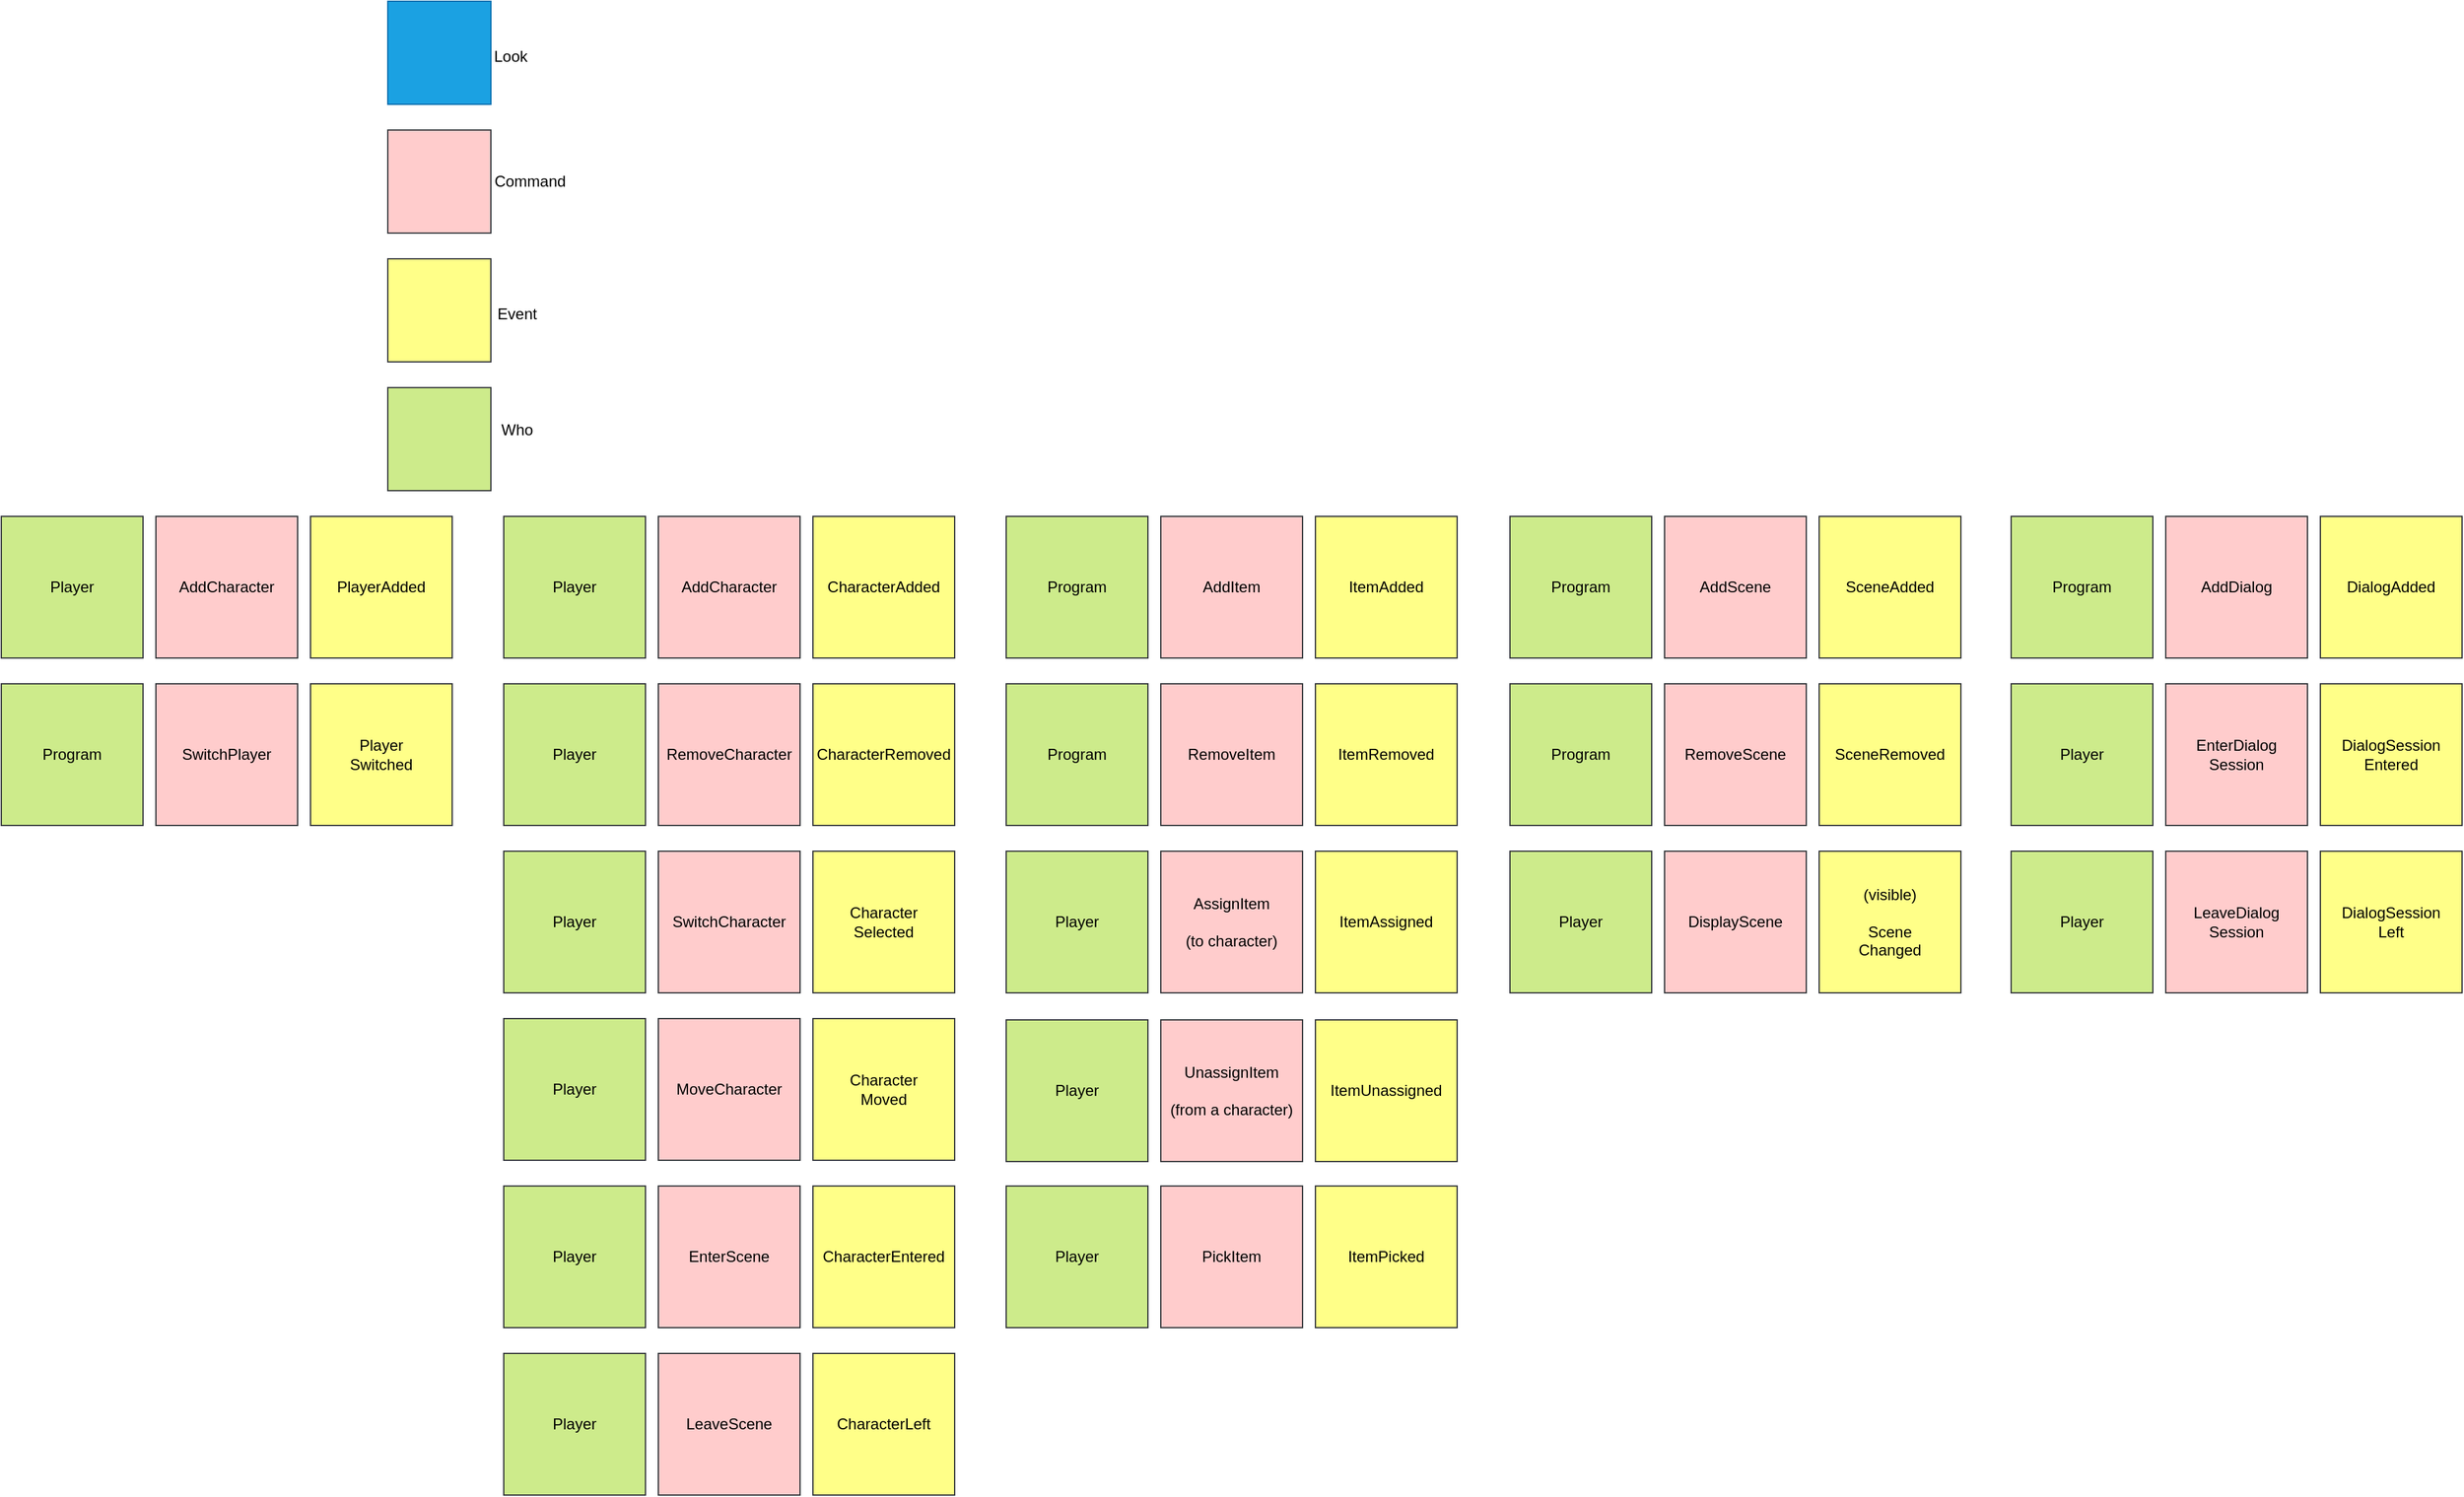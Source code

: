 <mxfile version="24.2.5" type="device" pages="3">
  <diagram name="Stickers" id="xM5DYGiuRpSARZKX_39L">
    <mxGraphModel dx="2021" dy="806" grid="1" gridSize="10" guides="1" tooltips="1" connect="1" arrows="1" fold="1" page="1" pageScale="1" pageWidth="827" pageHeight="1169" math="0" shadow="0">
      <root>
        <mxCell id="0" />
        <mxCell id="1" parent="0" />
        <mxCell id="TlnyL6aYkQ4jOY0lI_5h-1" value="" style="whiteSpace=wrap;html=1;aspect=fixed;fillColor=#1ba1e2;fontColor=#000000;strokeColor=#006EAF;" parent="1" vertex="1">
          <mxGeometry x="20" y="20" width="80" height="80" as="geometry" />
        </mxCell>
        <mxCell id="TlnyL6aYkQ4jOY0lI_5h-2" value="" style="whiteSpace=wrap;html=1;aspect=fixed;fillColor=#ffcccc;strokeColor=#36393d;fontColor=#000000;" parent="1" vertex="1">
          <mxGeometry x="20" y="120" width="80" height="80" as="geometry" />
        </mxCell>
        <mxCell id="TlnyL6aYkQ4jOY0lI_5h-3" value="" style="whiteSpace=wrap;html=1;aspect=fixed;fillColor=#ffff88;strokeColor=#36393d;fontColor=#000000;" parent="1" vertex="1">
          <mxGeometry x="20" y="220" width="80" height="80" as="geometry" />
        </mxCell>
        <mxCell id="TlnyL6aYkQ4jOY0lI_5h-4" value="" style="whiteSpace=wrap;html=1;aspect=fixed;fillColor=#cdeb8b;strokeColor=#36393d;fontColor=#000000;" parent="1" vertex="1">
          <mxGeometry x="20" y="320" width="80" height="80" as="geometry" />
        </mxCell>
        <mxCell id="TlnyL6aYkQ4jOY0lI_5h-5" value="Event" style="text;html=1;align=center;verticalAlign=middle;resizable=0;points=[];autosize=1;strokeColor=none;fillColor=none;" parent="1" vertex="1">
          <mxGeometry x="95" y="248" width="50" height="30" as="geometry" />
        </mxCell>
        <mxCell id="TlnyL6aYkQ4jOY0lI_5h-6" value="Who" style="text;html=1;align=center;verticalAlign=middle;resizable=0;points=[];autosize=1;strokeColor=none;fillColor=none;" parent="1" vertex="1">
          <mxGeometry x="95" y="338" width="50" height="30" as="geometry" />
        </mxCell>
        <mxCell id="TlnyL6aYkQ4jOY0lI_5h-7" value="Command" style="text;html=1;align=center;verticalAlign=middle;resizable=0;points=[];autosize=1;strokeColor=none;fillColor=none;" parent="1" vertex="1">
          <mxGeometry x="90" y="145" width="80" height="30" as="geometry" />
        </mxCell>
        <mxCell id="TlnyL6aYkQ4jOY0lI_5h-8" value="Look" style="text;html=1;align=center;verticalAlign=middle;resizable=0;points=[];autosize=1;strokeColor=none;fillColor=none;" parent="1" vertex="1">
          <mxGeometry x="90" y="48" width="50" height="30" as="geometry" />
        </mxCell>
        <mxCell id="TlnyL6aYkQ4jOY0lI_5h-12" value="" style="group" parent="1" vertex="1" connectable="0">
          <mxGeometry x="110" y="680" width="350" height="110" as="geometry" />
        </mxCell>
        <mxCell id="TlnyL6aYkQ4jOY0lI_5h-9" value="Character&lt;div&gt;Selected&lt;/div&gt;" style="whiteSpace=wrap;html=1;aspect=fixed;fillColor=#ffff88;strokeColor=#36393d;fontColor=#000000;" parent="TlnyL6aYkQ4jOY0lI_5h-12" vertex="1">
          <mxGeometry x="240" width="110" height="110" as="geometry" />
        </mxCell>
        <mxCell id="TlnyL6aYkQ4jOY0lI_5h-10" value="Player" style="whiteSpace=wrap;html=1;aspect=fixed;fillColor=#cdeb8b;strokeColor=#36393d;fontColor=#000000;" parent="TlnyL6aYkQ4jOY0lI_5h-12" vertex="1">
          <mxGeometry width="110" height="110" as="geometry" />
        </mxCell>
        <mxCell id="TlnyL6aYkQ4jOY0lI_5h-11" value="SwitchCharacter" style="whiteSpace=wrap;html=1;aspect=fixed;fillColor=#ffcccc;strokeColor=#36393d;fontColor=#000000;" parent="TlnyL6aYkQ4jOY0lI_5h-12" vertex="1">
          <mxGeometry x="120" width="110" height="110" as="geometry" />
        </mxCell>
        <mxCell id="TlnyL6aYkQ4jOY0lI_5h-20" value="" style="group" parent="1" vertex="1" connectable="0">
          <mxGeometry x="-280" y="550" width="350" height="110" as="geometry" />
        </mxCell>
        <mxCell id="TlnyL6aYkQ4jOY0lI_5h-13" value="Player&lt;div&gt;Switched&lt;/div&gt;" style="whiteSpace=wrap;html=1;aspect=fixed;fillColor=#ffff88;strokeColor=#36393d;fontColor=#000000;" parent="TlnyL6aYkQ4jOY0lI_5h-20" vertex="1">
          <mxGeometry x="240" width="110" height="110" as="geometry" />
        </mxCell>
        <mxCell id="TlnyL6aYkQ4jOY0lI_5h-17" value="SwitchPlayer" style="whiteSpace=wrap;html=1;aspect=fixed;fillColor=#ffcccc;strokeColor=#36393d;fontColor=#000000;" parent="TlnyL6aYkQ4jOY0lI_5h-20" vertex="1">
          <mxGeometry x="120" width="110" height="110" as="geometry" />
        </mxCell>
        <mxCell id="TlnyL6aYkQ4jOY0lI_5h-18" value="Program" style="whiteSpace=wrap;html=1;aspect=fixed;fillColor=#cdeb8b;strokeColor=#36393d;fontColor=#000000;" parent="TlnyL6aYkQ4jOY0lI_5h-20" vertex="1">
          <mxGeometry width="110" height="110" as="geometry" />
        </mxCell>
        <mxCell id="TlnyL6aYkQ4jOY0lI_5h-29" value="" style="group" parent="1" vertex="1" connectable="0">
          <mxGeometry x="110" y="810" width="350" height="110" as="geometry" />
        </mxCell>
        <mxCell id="TlnyL6aYkQ4jOY0lI_5h-14" value="Character&lt;div&gt;&lt;div&gt;Moved&lt;/div&gt;&lt;/div&gt;" style="whiteSpace=wrap;html=1;aspect=fixed;fillColor=#ffff88;strokeColor=#36393d;fontColor=#000000;" parent="TlnyL6aYkQ4jOY0lI_5h-29" vertex="1">
          <mxGeometry x="240" width="110" height="110" as="geometry" />
        </mxCell>
        <mxCell id="TlnyL6aYkQ4jOY0lI_5h-21" value="MoveCharacter" style="whiteSpace=wrap;html=1;aspect=fixed;fillColor=#ffcccc;strokeColor=#36393d;fontColor=#000000;" parent="TlnyL6aYkQ4jOY0lI_5h-29" vertex="1">
          <mxGeometry x="120" width="110" height="110" as="geometry" />
        </mxCell>
        <mxCell id="TlnyL6aYkQ4jOY0lI_5h-22" value="Player" style="whiteSpace=wrap;html=1;aspect=fixed;fillColor=#cdeb8b;strokeColor=#36393d;fontColor=#000000;" parent="TlnyL6aYkQ4jOY0lI_5h-29" vertex="1">
          <mxGeometry width="110" height="110" as="geometry" />
        </mxCell>
        <mxCell id="TlnyL6aYkQ4jOY0lI_5h-30" value="" style="group" parent="1" vertex="1" connectable="0">
          <mxGeometry x="891" y="680" width="350" height="110" as="geometry" />
        </mxCell>
        <mxCell id="TlnyL6aYkQ4jOY0lI_5h-15" value="(visible)&lt;div&gt;&lt;br&gt;&lt;/div&gt;&lt;div&gt;Scene&lt;div&gt;Changed&lt;/div&gt;&lt;/div&gt;" style="whiteSpace=wrap;html=1;aspect=fixed;fillColor=#ffff88;strokeColor=#36393d;fontColor=#000000;" parent="TlnyL6aYkQ4jOY0lI_5h-30" vertex="1">
          <mxGeometry x="240" width="110" height="110" as="geometry" />
        </mxCell>
        <mxCell id="TlnyL6aYkQ4jOY0lI_5h-23" value="DisplayScene" style="whiteSpace=wrap;html=1;aspect=fixed;fillColor=#ffcccc;strokeColor=#36393d;fontColor=#000000;" parent="TlnyL6aYkQ4jOY0lI_5h-30" vertex="1">
          <mxGeometry x="120" width="110" height="110" as="geometry" />
        </mxCell>
        <mxCell id="TlnyL6aYkQ4jOY0lI_5h-24" value="Player" style="whiteSpace=wrap;html=1;aspect=fixed;fillColor=#cdeb8b;strokeColor=#36393d;fontColor=#000000;" parent="TlnyL6aYkQ4jOY0lI_5h-30" vertex="1">
          <mxGeometry width="110" height="110" as="geometry" />
        </mxCell>
        <mxCell id="TlnyL6aYkQ4jOY0lI_5h-31" value="" style="group" parent="1" vertex="1" connectable="0">
          <mxGeometry x="110" y="940" width="350" height="110" as="geometry" />
        </mxCell>
        <mxCell id="TlnyL6aYkQ4jOY0lI_5h-16" value="CharacterEnter&lt;span style=&quot;background-color: initial;&quot;&gt;ed&lt;/span&gt;" style="whiteSpace=wrap;html=1;aspect=fixed;fillColor=#ffff88;strokeColor=#36393d;fontColor=#000000;" parent="TlnyL6aYkQ4jOY0lI_5h-31" vertex="1">
          <mxGeometry x="240" width="110" height="110" as="geometry" />
        </mxCell>
        <mxCell id="TlnyL6aYkQ4jOY0lI_5h-25" value="EnterScene" style="whiteSpace=wrap;html=1;aspect=fixed;fillColor=#ffcccc;strokeColor=#36393d;fontColor=#000000;" parent="TlnyL6aYkQ4jOY0lI_5h-31" vertex="1">
          <mxGeometry x="120" width="110" height="110" as="geometry" />
        </mxCell>
        <mxCell id="TlnyL6aYkQ4jOY0lI_5h-27" value="Player" style="whiteSpace=wrap;html=1;aspect=fixed;fillColor=#cdeb8b;strokeColor=#36393d;fontColor=#000000;" parent="TlnyL6aYkQ4jOY0lI_5h-31" vertex="1">
          <mxGeometry width="110" height="110" as="geometry" />
        </mxCell>
        <mxCell id="yvfeiney4mRpanTf7Kij-1" value="" style="group" parent="1" vertex="1" connectable="0">
          <mxGeometry x="110" y="1070" width="350" height="110" as="geometry" />
        </mxCell>
        <mxCell id="TlnyL6aYkQ4jOY0lI_5h-19" value="CharacterLeft" style="whiteSpace=wrap;html=1;aspect=fixed;fillColor=#ffff88;strokeColor=#36393d;fontColor=#000000;" parent="yvfeiney4mRpanTf7Kij-1" vertex="1">
          <mxGeometry x="240" width="110" height="110" as="geometry" />
        </mxCell>
        <mxCell id="TlnyL6aYkQ4jOY0lI_5h-26" value="LeaveScene" style="whiteSpace=wrap;html=1;aspect=fixed;fillColor=#ffcccc;strokeColor=#36393d;fontColor=#000000;" parent="yvfeiney4mRpanTf7Kij-1" vertex="1">
          <mxGeometry x="120" width="110" height="110" as="geometry" />
        </mxCell>
        <mxCell id="TlnyL6aYkQ4jOY0lI_5h-28" value="Player" style="whiteSpace=wrap;html=1;aspect=fixed;fillColor=#cdeb8b;strokeColor=#36393d;fontColor=#000000;" parent="yvfeiney4mRpanTf7Kij-1" vertex="1">
          <mxGeometry width="110" height="110" as="geometry" />
        </mxCell>
        <mxCell id="yvfeiney4mRpanTf7Kij-2" value="" style="group" parent="1" vertex="1" connectable="0">
          <mxGeometry x="500" y="420" width="350" height="110" as="geometry" />
        </mxCell>
        <mxCell id="yvfeiney4mRpanTf7Kij-3" value="ItemAdded" style="whiteSpace=wrap;html=1;aspect=fixed;fillColor=#ffff88;strokeColor=#36393d;fontColor=#000000;" parent="yvfeiney4mRpanTf7Kij-2" vertex="1">
          <mxGeometry x="240" width="110" height="110" as="geometry" />
        </mxCell>
        <mxCell id="yvfeiney4mRpanTf7Kij-4" value="AddItem" style="whiteSpace=wrap;html=1;aspect=fixed;fillColor=#ffcccc;strokeColor=#36393d;fontColor=#000000;" parent="yvfeiney4mRpanTf7Kij-2" vertex="1">
          <mxGeometry x="120" width="110" height="110" as="geometry" />
        </mxCell>
        <mxCell id="yvfeiney4mRpanTf7Kij-5" value="Program" style="whiteSpace=wrap;html=1;aspect=fixed;fillColor=#cdeb8b;strokeColor=#36393d;fontColor=#000000;" parent="yvfeiney4mRpanTf7Kij-2" vertex="1">
          <mxGeometry width="110" height="110" as="geometry" />
        </mxCell>
        <mxCell id="yvfeiney4mRpanTf7Kij-6" value="" style="group" parent="1" vertex="1" connectable="0">
          <mxGeometry x="500" y="550" width="350" height="110" as="geometry" />
        </mxCell>
        <mxCell id="yvfeiney4mRpanTf7Kij-7" value="ItemRemoved" style="whiteSpace=wrap;html=1;aspect=fixed;fillColor=#ffff88;strokeColor=#36393d;fontColor=#000000;" parent="yvfeiney4mRpanTf7Kij-6" vertex="1">
          <mxGeometry x="240" width="110" height="110" as="geometry" />
        </mxCell>
        <mxCell id="yvfeiney4mRpanTf7Kij-8" value="RemoveItem" style="whiteSpace=wrap;html=1;aspect=fixed;fillColor=#ffcccc;strokeColor=#36393d;fontColor=#000000;" parent="yvfeiney4mRpanTf7Kij-6" vertex="1">
          <mxGeometry x="120" width="110" height="110" as="geometry" />
        </mxCell>
        <mxCell id="yvfeiney4mRpanTf7Kij-9" value="Program" style="whiteSpace=wrap;html=1;aspect=fixed;fillColor=#cdeb8b;strokeColor=#36393d;fontColor=#000000;" parent="yvfeiney4mRpanTf7Kij-6" vertex="1">
          <mxGeometry width="110" height="110" as="geometry" />
        </mxCell>
        <mxCell id="yvfeiney4mRpanTf7Kij-10" value="" style="group" parent="1" vertex="1" connectable="0">
          <mxGeometry x="891" y="420" width="350" height="110" as="geometry" />
        </mxCell>
        <mxCell id="yvfeiney4mRpanTf7Kij-11" value="SceneAdded" style="whiteSpace=wrap;html=1;aspect=fixed;fillColor=#ffff88;strokeColor=#36393d;fontColor=#000000;" parent="yvfeiney4mRpanTf7Kij-10" vertex="1">
          <mxGeometry x="240" width="110" height="110" as="geometry" />
        </mxCell>
        <mxCell id="yvfeiney4mRpanTf7Kij-12" value="AddScene" style="whiteSpace=wrap;html=1;aspect=fixed;fillColor=#ffcccc;strokeColor=#36393d;fontColor=#000000;" parent="yvfeiney4mRpanTf7Kij-10" vertex="1">
          <mxGeometry x="120" width="110" height="110" as="geometry" />
        </mxCell>
        <mxCell id="yvfeiney4mRpanTf7Kij-13" value="Program" style="whiteSpace=wrap;html=1;aspect=fixed;fillColor=#cdeb8b;strokeColor=#36393d;fontColor=#000000;" parent="yvfeiney4mRpanTf7Kij-10" vertex="1">
          <mxGeometry width="110" height="110" as="geometry" />
        </mxCell>
        <mxCell id="yvfeiney4mRpanTf7Kij-14" value="" style="group" parent="1" vertex="1" connectable="0">
          <mxGeometry x="891" y="550" width="350" height="110" as="geometry" />
        </mxCell>
        <mxCell id="yvfeiney4mRpanTf7Kij-15" value="SceneRemoved" style="whiteSpace=wrap;html=1;aspect=fixed;fillColor=#ffff88;strokeColor=#36393d;fontColor=#000000;" parent="yvfeiney4mRpanTf7Kij-14" vertex="1">
          <mxGeometry x="240" width="110" height="110" as="geometry" />
        </mxCell>
        <mxCell id="yvfeiney4mRpanTf7Kij-16" value="RemoveScene" style="whiteSpace=wrap;html=1;aspect=fixed;fillColor=#ffcccc;strokeColor=#36393d;fontColor=#000000;" parent="yvfeiney4mRpanTf7Kij-14" vertex="1">
          <mxGeometry x="120" width="110" height="110" as="geometry" />
        </mxCell>
        <mxCell id="yvfeiney4mRpanTf7Kij-17" value="Program" style="whiteSpace=wrap;html=1;aspect=fixed;fillColor=#cdeb8b;strokeColor=#36393d;fontColor=#000000;" parent="yvfeiney4mRpanTf7Kij-14" vertex="1">
          <mxGeometry width="110" height="110" as="geometry" />
        </mxCell>
        <mxCell id="yvfeiney4mRpanTf7Kij-18" value="" style="group" parent="1" vertex="1" connectable="0">
          <mxGeometry x="500" y="680" width="350" height="110" as="geometry" />
        </mxCell>
        <mxCell id="1bPYrIaI68IYt1ihMwZv-1" value="ItemAssigned" style="whiteSpace=wrap;html=1;aspect=fixed;fillColor=#ffff88;strokeColor=#36393d;fontColor=#000000;" parent="yvfeiney4mRpanTf7Kij-18" vertex="1">
          <mxGeometry x="240" width="110" height="110" as="geometry" />
        </mxCell>
        <mxCell id="1bPYrIaI68IYt1ihMwZv-5" value="AssignItem&lt;div&gt;&lt;br&gt;&lt;/div&gt;&lt;div&gt;(to character)&lt;/div&gt;" style="whiteSpace=wrap;html=1;aspect=fixed;fillColor=#ffcccc;strokeColor=#36393d;fontColor=#000000;" parent="yvfeiney4mRpanTf7Kij-18" vertex="1">
          <mxGeometry x="120" width="110" height="110" as="geometry" />
        </mxCell>
        <mxCell id="1bPYrIaI68IYt1ihMwZv-9" value="Player" style="whiteSpace=wrap;html=1;aspect=fixed;fillColor=#cdeb8b;strokeColor=#36393d;fontColor=#000000;" parent="yvfeiney4mRpanTf7Kij-18" vertex="1">
          <mxGeometry width="110" height="110" as="geometry" />
        </mxCell>
        <mxCell id="yvfeiney4mRpanTf7Kij-19" value="" style="group" parent="1" vertex="1" connectable="0">
          <mxGeometry x="500" y="811" width="350" height="110" as="geometry" />
        </mxCell>
        <mxCell id="1bPYrIaI68IYt1ihMwZv-2" value="ItemUnassigned" style="whiteSpace=wrap;html=1;aspect=fixed;fillColor=#ffff88;strokeColor=#36393d;fontColor=#000000;" parent="yvfeiney4mRpanTf7Kij-19" vertex="1">
          <mxGeometry x="240" width="110" height="110" as="geometry" />
        </mxCell>
        <mxCell id="1bPYrIaI68IYt1ihMwZv-6" value="UnassignItem&lt;div&gt;&lt;br&gt;&lt;/div&gt;&lt;div&gt;(from a character)&lt;/div&gt;" style="whiteSpace=wrap;html=1;aspect=fixed;fillColor=#ffcccc;strokeColor=#36393d;fontColor=#000000;" parent="yvfeiney4mRpanTf7Kij-19" vertex="1">
          <mxGeometry x="120" width="110" height="110" as="geometry" />
        </mxCell>
        <mxCell id="1bPYrIaI68IYt1ihMwZv-10" value="Player" style="whiteSpace=wrap;html=1;aspect=fixed;fillColor=#cdeb8b;strokeColor=#36393d;fontColor=#000000;" parent="yvfeiney4mRpanTf7Kij-19" vertex="1">
          <mxGeometry width="110" height="110" as="geometry" />
        </mxCell>
        <mxCell id="yvfeiney4mRpanTf7Kij-20" value="" style="group" parent="1" vertex="1" connectable="0">
          <mxGeometry x="1280" y="420" width="350" height="110" as="geometry" />
        </mxCell>
        <mxCell id="1bPYrIaI68IYt1ihMwZv-13" value="DialogAdded" style="whiteSpace=wrap;html=1;aspect=fixed;fillColor=#ffff88;strokeColor=#36393d;fontColor=#000000;" parent="yvfeiney4mRpanTf7Kij-20" vertex="1">
          <mxGeometry x="240" width="110" height="110" as="geometry" />
        </mxCell>
        <mxCell id="1bPYrIaI68IYt1ihMwZv-14" value="AddDialog" style="whiteSpace=wrap;html=1;aspect=fixed;fillColor=#ffcccc;strokeColor=#36393d;fontColor=#000000;" parent="yvfeiney4mRpanTf7Kij-20" vertex="1">
          <mxGeometry x="120" width="110" height="110" as="geometry" />
        </mxCell>
        <mxCell id="1bPYrIaI68IYt1ihMwZv-15" value="Program" style="whiteSpace=wrap;html=1;aspect=fixed;fillColor=#cdeb8b;strokeColor=#36393d;fontColor=#000000;" parent="yvfeiney4mRpanTf7Kij-20" vertex="1">
          <mxGeometry width="110" height="110" as="geometry" />
        </mxCell>
        <mxCell id="6xUrvK1wtA-suA-K_xOE-1" value="" style="group" parent="1" vertex="1" connectable="0">
          <mxGeometry x="110" y="420" width="350" height="110" as="geometry" />
        </mxCell>
        <mxCell id="6xUrvK1wtA-suA-K_xOE-2" value="CharacterAdded" style="whiteSpace=wrap;html=1;aspect=fixed;fillColor=#ffff88;strokeColor=#36393d;fontColor=#000000;" parent="6xUrvK1wtA-suA-K_xOE-1" vertex="1">
          <mxGeometry x="240" width="110" height="110" as="geometry" />
        </mxCell>
        <mxCell id="6xUrvK1wtA-suA-K_xOE-3" value="Player" style="whiteSpace=wrap;html=1;aspect=fixed;fillColor=#cdeb8b;strokeColor=#36393d;fontColor=#000000;" parent="6xUrvK1wtA-suA-K_xOE-1" vertex="1">
          <mxGeometry width="110" height="110" as="geometry" />
        </mxCell>
        <mxCell id="6xUrvK1wtA-suA-K_xOE-4" value="AddCharacter" style="whiteSpace=wrap;html=1;aspect=fixed;fillColor=#ffcccc;strokeColor=#36393d;fontColor=#000000;" parent="6xUrvK1wtA-suA-K_xOE-1" vertex="1">
          <mxGeometry x="120" width="110" height="110" as="geometry" />
        </mxCell>
        <mxCell id="6xUrvK1wtA-suA-K_xOE-5" value="" style="group" parent="1" vertex="1" connectable="0">
          <mxGeometry x="110" y="550" width="350" height="110" as="geometry" />
        </mxCell>
        <mxCell id="6xUrvK1wtA-suA-K_xOE-6" value="CharacterRemoved" style="whiteSpace=wrap;html=1;aspect=fixed;fillColor=#ffff88;strokeColor=#36393d;fontColor=#000000;" parent="6xUrvK1wtA-suA-K_xOE-5" vertex="1">
          <mxGeometry x="240" width="110" height="110" as="geometry" />
        </mxCell>
        <mxCell id="6xUrvK1wtA-suA-K_xOE-7" value="Player" style="whiteSpace=wrap;html=1;aspect=fixed;fillColor=#cdeb8b;strokeColor=#36393d;fontColor=#000000;" parent="6xUrvK1wtA-suA-K_xOE-5" vertex="1">
          <mxGeometry width="110" height="110" as="geometry" />
        </mxCell>
        <mxCell id="6xUrvK1wtA-suA-K_xOE-8" value="RemoveCharacter" style="whiteSpace=wrap;html=1;aspect=fixed;fillColor=#ffcccc;strokeColor=#36393d;fontColor=#000000;" parent="6xUrvK1wtA-suA-K_xOE-5" vertex="1">
          <mxGeometry x="120" width="110" height="110" as="geometry" />
        </mxCell>
        <mxCell id="6xUrvK1wtA-suA-K_xOE-9" value="" style="group" parent="1" vertex="1" connectable="0">
          <mxGeometry x="-280" y="420" width="350" height="110" as="geometry" />
        </mxCell>
        <mxCell id="6xUrvK1wtA-suA-K_xOE-10" value="PlayerAdded" style="whiteSpace=wrap;html=1;aspect=fixed;fillColor=#ffff88;strokeColor=#36393d;fontColor=#000000;" parent="6xUrvK1wtA-suA-K_xOE-9" vertex="1">
          <mxGeometry x="240" width="110" height="110" as="geometry" />
        </mxCell>
        <mxCell id="6xUrvK1wtA-suA-K_xOE-11" value="Player" style="whiteSpace=wrap;html=1;aspect=fixed;fillColor=#cdeb8b;strokeColor=#36393d;fontColor=#000000;" parent="6xUrvK1wtA-suA-K_xOE-9" vertex="1">
          <mxGeometry width="110" height="110" as="geometry" />
        </mxCell>
        <mxCell id="6xUrvK1wtA-suA-K_xOE-12" value="AddCharacter" style="whiteSpace=wrap;html=1;aspect=fixed;fillColor=#ffcccc;strokeColor=#36393d;fontColor=#000000;" parent="6xUrvK1wtA-suA-K_xOE-9" vertex="1">
          <mxGeometry x="120" width="110" height="110" as="geometry" />
        </mxCell>
        <mxCell id="6xUrvK1wtA-suA-K_xOE-17" value="" style="group" parent="1" vertex="1" connectable="0">
          <mxGeometry x="500" y="940" width="350" height="110" as="geometry" />
        </mxCell>
        <mxCell id="6xUrvK1wtA-suA-K_xOE-18" value="ItemPicked" style="whiteSpace=wrap;html=1;aspect=fixed;fillColor=#ffff88;strokeColor=#36393d;fontColor=#000000;" parent="6xUrvK1wtA-suA-K_xOE-17" vertex="1">
          <mxGeometry x="240" width="110" height="110" as="geometry" />
        </mxCell>
        <mxCell id="6xUrvK1wtA-suA-K_xOE-19" value="PickItem" style="whiteSpace=wrap;html=1;aspect=fixed;fillColor=#ffcccc;strokeColor=#36393d;fontColor=#000000;" parent="6xUrvK1wtA-suA-K_xOE-17" vertex="1">
          <mxGeometry x="120" width="110" height="110" as="geometry" />
        </mxCell>
        <mxCell id="6xUrvK1wtA-suA-K_xOE-20" value="Player" style="whiteSpace=wrap;html=1;aspect=fixed;fillColor=#cdeb8b;strokeColor=#36393d;fontColor=#000000;" parent="6xUrvK1wtA-suA-K_xOE-17" vertex="1">
          <mxGeometry width="110" height="110" as="geometry" />
        </mxCell>
        <mxCell id="6xUrvK1wtA-suA-K_xOE-21" value="" style="group" parent="1" vertex="1" connectable="0">
          <mxGeometry x="1280" y="550" width="350" height="110" as="geometry" />
        </mxCell>
        <mxCell id="6xUrvK1wtA-suA-K_xOE-22" value="DialogSession&lt;div&gt;Entered&lt;/div&gt;" style="whiteSpace=wrap;html=1;aspect=fixed;fillColor=#ffff88;strokeColor=#36393d;fontColor=#000000;" parent="6xUrvK1wtA-suA-K_xOE-21" vertex="1">
          <mxGeometry x="240" width="110" height="110" as="geometry" />
        </mxCell>
        <mxCell id="6xUrvK1wtA-suA-K_xOE-23" value="EnterDialog&lt;div&gt;Session&lt;/div&gt;" style="whiteSpace=wrap;html=1;aspect=fixed;fillColor=#ffcccc;strokeColor=#36393d;fontColor=#000000;" parent="6xUrvK1wtA-suA-K_xOE-21" vertex="1">
          <mxGeometry x="120" width="110" height="110" as="geometry" />
        </mxCell>
        <mxCell id="6xUrvK1wtA-suA-K_xOE-24" value="Player" style="whiteSpace=wrap;html=1;aspect=fixed;fillColor=#cdeb8b;strokeColor=#36393d;fontColor=#000000;" parent="6xUrvK1wtA-suA-K_xOE-21" vertex="1">
          <mxGeometry width="110" height="110" as="geometry" />
        </mxCell>
        <mxCell id="6xUrvK1wtA-suA-K_xOE-25" value="" style="group" parent="1" vertex="1" connectable="0">
          <mxGeometry x="1280" y="680" width="350" height="110" as="geometry" />
        </mxCell>
        <mxCell id="6xUrvK1wtA-suA-K_xOE-26" value="DialogSession&lt;div&gt;Left&lt;/div&gt;" style="whiteSpace=wrap;html=1;aspect=fixed;fillColor=#ffff88;strokeColor=#36393d;fontColor=#000000;" parent="6xUrvK1wtA-suA-K_xOE-25" vertex="1">
          <mxGeometry x="240" width="110" height="110" as="geometry" />
        </mxCell>
        <mxCell id="6xUrvK1wtA-suA-K_xOE-27" value="LeaveDialog&lt;div&gt;Session&lt;/div&gt;" style="whiteSpace=wrap;html=1;aspect=fixed;fillColor=#ffcccc;strokeColor=#36393d;fontColor=#000000;" parent="6xUrvK1wtA-suA-K_xOE-25" vertex="1">
          <mxGeometry x="120" width="110" height="110" as="geometry" />
        </mxCell>
        <mxCell id="6xUrvK1wtA-suA-K_xOE-28" value="Player" style="whiteSpace=wrap;html=1;aspect=fixed;fillColor=#cdeb8b;strokeColor=#36393d;fontColor=#000000;" parent="6xUrvK1wtA-suA-K_xOE-25" vertex="1">
          <mxGeometry width="110" height="110" as="geometry" />
        </mxCell>
      </root>
    </mxGraphModel>
  </diagram>
  <diagram id="HvplHPruJHnVy4KX6I2v" name="State Machine">
    <mxGraphModel dx="823" dy="556" grid="1" gridSize="10" guides="1" tooltips="1" connect="1" arrows="1" fold="1" page="1" pageScale="1" pageWidth="827" pageHeight="1169" math="0" shadow="0">
      <root>
        <mxCell id="0" />
        <mxCell id="1" parent="0" />
        <mxCell id="OelX0h5e4Qa-kqERJP6T-8" style="edgeStyle=orthogonalEdgeStyle;rounded=0;orthogonalLoop=1;jettySize=auto;html=1;exitX=1;exitY=0.5;exitDx=0;exitDy=0;entryX=0;entryY=0.5;entryDx=0;entryDy=0;" edge="1" parent="1" source="3W6sU6Ms6yzGnlQYI0Jg-2" target="OelX0h5e4Qa-kqERJP6T-4">
          <mxGeometry relative="1" as="geometry" />
        </mxCell>
        <mxCell id="3W6sU6Ms6yzGnlQYI0Jg-2" value="" style="ellipse;whiteSpace=wrap;html=1;aspect=fixed;" vertex="1" parent="1">
          <mxGeometry x="50" y="170" width="30" height="30" as="geometry" />
        </mxCell>
        <mxCell id="OelX0h5e4Qa-kqERJP6T-4" value="Character" style="swimlane;fontStyle=0;childLayout=stackLayout;horizontal=1;startSize=30;horizontalStack=0;resizeParent=1;resizeParentMax=0;resizeLast=0;collapsible=1;marginBottom=0;whiteSpace=wrap;html=1;rounded=1;" vertex="1" parent="1">
          <mxGeometry x="130" y="125" width="140" height="120" as="geometry" />
        </mxCell>
        <mxCell id="OelX0h5e4Qa-kqERJP6T-5" value="Inventory" style="text;strokeColor=none;fillColor=none;align=left;verticalAlign=middle;spacingLeft=4;spacingRight=4;overflow=hidden;points=[[0,0.5],[1,0.5]];portConstraint=eastwest;rotatable=0;whiteSpace=wrap;html=1;" vertex="1" parent="OelX0h5e4Qa-kqERJP6T-4">
          <mxGeometry y="30" width="140" height="30" as="geometry" />
        </mxCell>
        <mxCell id="OelX0h5e4Qa-kqERJP6T-6" value="Scene" style="text;strokeColor=none;fillColor=none;align=left;verticalAlign=middle;spacingLeft=4;spacingRight=4;overflow=hidden;points=[[0,0.5],[1,0.5]];portConstraint=eastwest;rotatable=0;whiteSpace=wrap;html=1;" vertex="1" parent="OelX0h5e4Qa-kqERJP6T-4">
          <mxGeometry y="60" width="140" height="30" as="geometry" />
        </mxCell>
        <mxCell id="OelX0h5e4Qa-kqERJP6T-7" value="Location" style="text;strokeColor=none;fillColor=none;align=left;verticalAlign=middle;spacingLeft=4;spacingRight=4;overflow=hidden;points=[[0,0.5],[1,0.5]];portConstraint=eastwest;rotatable=0;whiteSpace=wrap;html=1;" vertex="1" parent="OelX0h5e4Qa-kqERJP6T-4">
          <mxGeometry y="90" width="140" height="30" as="geometry" />
        </mxCell>
        <mxCell id="OelX0h5e4Qa-kqERJP6T-9" value="Other Character" style="swimlane;fontStyle=0;childLayout=stackLayout;horizontal=1;startSize=30;horizontalStack=0;resizeParent=1;resizeParentMax=0;resizeLast=0;collapsible=1;marginBottom=0;whiteSpace=wrap;html=1;rounded=1;" vertex="1" parent="1">
          <mxGeometry x="460" y="125" width="140" height="120" as="geometry" />
        </mxCell>
        <mxCell id="OelX0h5e4Qa-kqERJP6T-10" value="Inventory" style="text;strokeColor=none;fillColor=none;align=left;verticalAlign=middle;spacingLeft=4;spacingRight=4;overflow=hidden;points=[[0,0.5],[1,0.5]];portConstraint=eastwest;rotatable=0;whiteSpace=wrap;html=1;fontColor=#FF66FF;" vertex="1" parent="OelX0h5e4Qa-kqERJP6T-9">
          <mxGeometry y="30" width="140" height="30" as="geometry" />
        </mxCell>
        <mxCell id="OelX0h5e4Qa-kqERJP6T-11" value="Scene" style="text;strokeColor=none;fillColor=none;align=left;verticalAlign=middle;spacingLeft=4;spacingRight=4;overflow=hidden;points=[[0,0.5],[1,0.5]];portConstraint=eastwest;rotatable=0;whiteSpace=wrap;html=1;fontColor=#FF66FF;" vertex="1" parent="OelX0h5e4Qa-kqERJP6T-9">
          <mxGeometry y="60" width="140" height="30" as="geometry" />
        </mxCell>
        <mxCell id="OelX0h5e4Qa-kqERJP6T-12" value="Location" style="text;strokeColor=none;fillColor=none;align=left;verticalAlign=middle;spacingLeft=4;spacingRight=4;overflow=hidden;points=[[0,0.5],[1,0.5]];portConstraint=eastwest;rotatable=0;whiteSpace=wrap;html=1;fontColor=#FF66FF;" vertex="1" parent="OelX0h5e4Qa-kqERJP6T-9">
          <mxGeometry y="90" width="140" height="30" as="geometry" />
        </mxCell>
        <mxCell id="OelX0h5e4Qa-kqERJP6T-13" style="edgeStyle=orthogonalEdgeStyle;rounded=0;orthogonalLoop=1;jettySize=auto;html=1;entryX=0;entryY=0.5;entryDx=0;entryDy=0;" edge="1" parent="1" source="OelX0h5e4Qa-kqERJP6T-6" target="OelX0h5e4Qa-kqERJP6T-11">
          <mxGeometry relative="1" as="geometry" />
        </mxCell>
        <mxCell id="OelX0h5e4Qa-kqERJP6T-14" value="SwitchCharacter" style="edgeLabel;html=1;align=center;verticalAlign=middle;resizable=0;points=[];" vertex="1" connectable="0" parent="OelX0h5e4Qa-kqERJP6T-13">
          <mxGeometry x="-0.149" relative="1" as="geometry">
            <mxPoint as="offset" />
          </mxGeometry>
        </mxCell>
        <mxCell id="OelX0h5e4Qa-kqERJP6T-19" value="CharacterMoved" style="swimlane;fontStyle=0;childLayout=stackLayout;horizontal=1;startSize=30;horizontalStack=0;resizeParent=1;resizeParentMax=0;resizeLast=0;collapsible=1;marginBottom=0;whiteSpace=wrap;html=1;rounded=1;" vertex="1" parent="1">
          <mxGeometry x="460" y="290" width="140" height="120" as="geometry" />
        </mxCell>
        <mxCell id="OelX0h5e4Qa-kqERJP6T-20" value="Inventory" style="text;strokeColor=none;fillColor=none;align=left;verticalAlign=middle;spacingLeft=4;spacingRight=4;overflow=hidden;points=[[0,0.5],[1,0.5]];portConstraint=eastwest;rotatable=0;whiteSpace=wrap;html=1;" vertex="1" parent="OelX0h5e4Qa-kqERJP6T-19">
          <mxGeometry y="30" width="140" height="30" as="geometry" />
        </mxCell>
        <mxCell id="OelX0h5e4Qa-kqERJP6T-21" value="Scene" style="text;strokeColor=none;fillColor=none;align=left;verticalAlign=middle;spacingLeft=4;spacingRight=4;overflow=hidden;points=[[0,0.5],[1,0.5]];portConstraint=eastwest;rotatable=0;whiteSpace=wrap;html=1;" vertex="1" parent="OelX0h5e4Qa-kqERJP6T-19">
          <mxGeometry y="60" width="140" height="30" as="geometry" />
        </mxCell>
        <mxCell id="OelX0h5e4Qa-kqERJP6T-22" value="Location" style="text;strokeColor=none;fillColor=none;align=left;verticalAlign=middle;spacingLeft=4;spacingRight=4;overflow=hidden;points=[[0,0.5],[1,0.5]];portConstraint=eastwest;rotatable=0;whiteSpace=wrap;html=1;fontColor=#FF66FF;" vertex="1" parent="OelX0h5e4Qa-kqERJP6T-19">
          <mxGeometry y="90" width="140" height="30" as="geometry" />
        </mxCell>
        <mxCell id="OelX0h5e4Qa-kqERJP6T-23" style="edgeStyle=orthogonalEdgeStyle;rounded=0;orthogonalLoop=1;jettySize=auto;html=1;entryX=0;entryY=0.167;entryDx=0;entryDy=0;entryPerimeter=0;exitX=1;exitY=0.5;exitDx=0;exitDy=0;" edge="1" parent="1" source="OelX0h5e4Qa-kqERJP6T-6" target="OelX0h5e4Qa-kqERJP6T-19">
          <mxGeometry relative="1" as="geometry">
            <Array as="points">
              <mxPoint x="290" y="200" />
              <mxPoint x="290" y="310" />
            </Array>
          </mxGeometry>
        </mxCell>
        <mxCell id="OelX0h5e4Qa-kqERJP6T-24" value="Move" style="edgeLabel;html=1;align=center;verticalAlign=middle;resizable=0;points=[];" vertex="1" connectable="0" parent="OelX0h5e4Qa-kqERJP6T-23">
          <mxGeometry x="0.457" relative="1" as="geometry">
            <mxPoint as="offset" />
          </mxGeometry>
        </mxCell>
        <mxCell id="OelX0h5e4Qa-kqERJP6T-25" value="CharacterChangedScene" style="swimlane;fontStyle=0;childLayout=stackLayout;horizontal=1;startSize=30;horizontalStack=0;resizeParent=1;resizeParentMax=0;resizeLast=0;collapsible=1;marginBottom=0;whiteSpace=wrap;html=1;rounded=1;" vertex="1" parent="1">
          <mxGeometry x="460" y="450" width="140" height="120" as="geometry" />
        </mxCell>
        <mxCell id="OelX0h5e4Qa-kqERJP6T-26" value="Inventory" style="text;strokeColor=none;fillColor=none;align=left;verticalAlign=middle;spacingLeft=4;spacingRight=4;overflow=hidden;points=[[0,0.5],[1,0.5]];portConstraint=eastwest;rotatable=0;whiteSpace=wrap;html=1;" vertex="1" parent="OelX0h5e4Qa-kqERJP6T-25">
          <mxGeometry y="30" width="140" height="30" as="geometry" />
        </mxCell>
        <mxCell id="OelX0h5e4Qa-kqERJP6T-27" value="Scene" style="text;strokeColor=none;fillColor=none;align=left;verticalAlign=middle;spacingLeft=4;spacingRight=4;overflow=hidden;points=[[0,0.5],[1,0.5]];portConstraint=eastwest;rotatable=0;whiteSpace=wrap;html=1;fontColor=#FF66FF;" vertex="1" parent="OelX0h5e4Qa-kqERJP6T-25">
          <mxGeometry y="60" width="140" height="30" as="geometry" />
        </mxCell>
        <mxCell id="OelX0h5e4Qa-kqERJP6T-28" value="Location" style="text;strokeColor=none;fillColor=none;align=left;verticalAlign=middle;spacingLeft=4;spacingRight=4;overflow=hidden;points=[[0,0.5],[1,0.5]];portConstraint=eastwest;rotatable=0;whiteSpace=wrap;html=1;fontColor=#FFFFFF;" vertex="1" parent="OelX0h5e4Qa-kqERJP6T-25">
          <mxGeometry y="90" width="140" height="30" as="geometry" />
        </mxCell>
        <mxCell id="OelX0h5e4Qa-kqERJP6T-31" style="edgeStyle=orthogonalEdgeStyle;rounded=0;orthogonalLoop=1;jettySize=auto;html=1;exitX=1;exitY=0.5;exitDx=0;exitDy=0;entryX=-0.007;entryY=0.157;entryDx=0;entryDy=0;entryPerimeter=0;" edge="1" parent="1" source="OelX0h5e4Qa-kqERJP6T-6" target="OelX0h5e4Qa-kqERJP6T-25">
          <mxGeometry relative="1" as="geometry">
            <Array as="points">
              <mxPoint x="290" y="200" />
              <mxPoint x="290" y="469" />
            </Array>
          </mxGeometry>
        </mxCell>
        <mxCell id="OelX0h5e4Qa-kqERJP6T-32" value="ChangeScene" style="edgeLabel;html=1;align=center;verticalAlign=middle;resizable=0;points=[];" vertex="1" connectable="0" parent="OelX0h5e4Qa-kqERJP6T-31">
          <mxGeometry x="0.566" y="-1" relative="1" as="geometry">
            <mxPoint as="offset" />
          </mxGeometry>
        </mxCell>
        <mxCell id="0fSNJ63a7fk_l4U7GvwD-3" style="edgeStyle=orthogonalEdgeStyle;rounded=0;orthogonalLoop=1;jettySize=auto;html=1;exitX=1;exitY=0.5;exitDx=0;exitDy=0;entryX=0;entryY=0.5;entryDx=0;entryDy=0;" edge="1" parent="1" source="OelX0h5e4Qa-kqERJP6T-5" target="OelX0h5e4Qa-kqERJP6T-10">
          <mxGeometry relative="1" as="geometry" />
        </mxCell>
        <mxCell id="0fSNJ63a7fk_l4U7GvwD-4" value="GiveItem" style="edgeLabel;html=1;align=center;verticalAlign=middle;resizable=0;points=[];" vertex="1" connectable="0" parent="0fSNJ63a7fk_l4U7GvwD-3">
          <mxGeometry x="-0.164" relative="1" as="geometry">
            <mxPoint as="offset" />
          </mxGeometry>
        </mxCell>
      </root>
    </mxGraphModel>
  </diagram>
  <diagram id="NNrYWjCh6-Ic09DyryM7" name="Entities">
    <mxGraphModel dx="1194" dy="1975" grid="1" gridSize="10" guides="1" tooltips="1" connect="1" arrows="1" fold="1" page="1" pageScale="1" pageWidth="827" pageHeight="1169" math="0" shadow="0">
      <root>
        <mxCell id="0" />
        <mxCell id="1" parent="0" />
        <mxCell id="JiMifVL7XntbfqWGSU4P-1" value="Character" style="ellipse;whiteSpace=wrap;html=1;fillColor=#e6d0de;strokeColor=#996185;gradientColor=#d5739d;" parent="1" vertex="1">
          <mxGeometry x="400" y="68" width="120" height="80" as="geometry" />
        </mxCell>
        <mxCell id="JiMifVL7XntbfqWGSU4P-2" value="" style="ellipse;whiteSpace=wrap;html=1;" parent="1" vertex="1">
          <mxGeometry x="30" y="60" width="70" height="40" as="geometry" />
        </mxCell>
        <mxCell id="JiMifVL7XntbfqWGSU4P-5" value="Entity" style="text;html=1;align=center;verticalAlign=middle;resizable=0;points=[];autosize=1;strokeColor=none;fillColor=none;" parent="1" vertex="1">
          <mxGeometry x="95" y="68" width="50" height="30" as="geometry" />
        </mxCell>
        <mxCell id="JiMifVL7XntbfqWGSU4P-6" value="" style="rounded=1;whiteSpace=wrap;html=1;" parent="1" vertex="1">
          <mxGeometry x="25" y="120" width="85" height="30" as="geometry" />
        </mxCell>
        <mxCell id="JiMifVL7XntbfqWGSU4P-7" value="Value Object" style="text;html=1;align=center;verticalAlign=middle;resizable=0;points=[];autosize=1;strokeColor=none;fillColor=none;" parent="1" vertex="1">
          <mxGeometry x="105" y="118" width="90" height="30" as="geometry" />
        </mxCell>
        <mxCell id="JiMifVL7XntbfqWGSU4P-8" value="Item" style="ellipse;whiteSpace=wrap;html=1;" parent="1" vertex="1">
          <mxGeometry x="150" y="290" width="120" height="80" as="geometry" />
        </mxCell>
        <mxCell id="JiMifVL7XntbfqWGSU4P-10" value="Id" style="rounded=1;whiteSpace=wrap;html=1;" parent="1" vertex="1">
          <mxGeometry x="70" y="470" width="120" height="60" as="geometry" />
        </mxCell>
        <mxCell id="JiMifVL7XntbfqWGSU4P-11" value="" style="endArrow=none;html=1;rounded=0;entryX=0;entryY=1;entryDx=0;entryDy=0;exitX=0.5;exitY=0;exitDx=0;exitDy=0;" parent="1" source="JiMifVL7XntbfqWGSU4P-10" target="JiMifVL7XntbfqWGSU4P-8" edge="1">
          <mxGeometry width="50" height="50" relative="1" as="geometry">
            <mxPoint x="320" y="470" as="sourcePoint" />
            <mxPoint x="370" y="420" as="targetPoint" />
          </mxGeometry>
        </mxCell>
        <mxCell id="JiMifVL7XntbfqWGSU4P-12" value="Scene" style="ellipse;whiteSpace=wrap;html=1;" parent="1" vertex="1">
          <mxGeometry x="536" y="370" width="120" height="80" as="geometry" />
        </mxCell>
        <mxCell id="JiMifVL7XntbfqWGSU4P-15" value="Location" style="rounded=1;whiteSpace=wrap;html=1;" parent="1" vertex="1">
          <mxGeometry x="720" y="180" width="120" height="60" as="geometry" />
        </mxCell>
        <mxCell id="JiMifVL7XntbfqWGSU4P-16" value="" style="endArrow=none;html=1;rounded=0;entryX=1;entryY=0.5;entryDx=0;entryDy=0;exitX=0;exitY=0;exitDx=0;exitDy=0;" parent="1" source="JiMifVL7XntbfqWGSU4P-15" target="JiMifVL7XntbfqWGSU4P-1" edge="1">
          <mxGeometry width="50" height="50" relative="1" as="geometry">
            <mxPoint x="390" y="440" as="sourcePoint" />
            <mxPoint x="440" y="390" as="targetPoint" />
          </mxGeometry>
        </mxCell>
        <mxCell id="JiMifVL7XntbfqWGSU4P-17" value="Name" style="rounded=1;whiteSpace=wrap;html=1;" parent="1" vertex="1">
          <mxGeometry x="460" y="490" width="120" height="60" as="geometry" />
        </mxCell>
        <mxCell id="JiMifVL7XntbfqWGSU4P-18" value="Id" style="rounded=1;whiteSpace=wrap;html=1;" parent="1" vertex="1">
          <mxGeometry x="740" y="98" width="120" height="60" as="geometry" />
        </mxCell>
        <mxCell id="JiMifVL7XntbfqWGSU4P-20" value="" style="endArrow=none;html=1;rounded=0;entryX=1;entryY=0.5;entryDx=0;entryDy=0;exitX=0;exitY=0.5;exitDx=0;exitDy=0;" parent="1" source="JiMifVL7XntbfqWGSU4P-18" target="JiMifVL7XntbfqWGSU4P-1" edge="1">
          <mxGeometry width="50" height="50" relative="1" as="geometry">
            <mxPoint x="390" y="440" as="sourcePoint" />
            <mxPoint x="440" y="390" as="targetPoint" />
          </mxGeometry>
        </mxCell>
        <mxCell id="JiMifVL7XntbfqWGSU4P-21" value="" style="endArrow=none;html=1;rounded=0;entryX=0.167;entryY=0.938;entryDx=0;entryDy=0;entryPerimeter=0;exitX=0.425;exitY=-0.033;exitDx=0;exitDy=0;exitPerimeter=0;" parent="1" source="JiMifVL7XntbfqWGSU4P-17" target="JiMifVL7XntbfqWGSU4P-12" edge="1">
          <mxGeometry width="50" height="50" relative="1" as="geometry">
            <mxPoint x="496" y="560" as="sourcePoint" />
            <mxPoint x="546" y="510" as="targetPoint" />
          </mxGeometry>
        </mxCell>
        <mxCell id="JiMifVL7XntbfqWGSU4P-22" value="ActiveZone" style="ellipse;whiteSpace=wrap;html=1;" parent="1" vertex="1">
          <mxGeometry x="746" y="510" width="120" height="80" as="geometry" />
        </mxCell>
        <mxCell id="JiMifVL7XntbfqWGSU4P-23" value="Name" style="rounded=1;whiteSpace=wrap;html=1;" parent="1" vertex="1">
          <mxGeometry x="7.5" y="370" width="120" height="60" as="geometry" />
        </mxCell>
        <mxCell id="JiMifVL7XntbfqWGSU4P-24" value="" style="endArrow=none;html=1;rounded=0;entryX=-0.008;entryY=0.663;entryDx=0;entryDy=0;entryPerimeter=0;exitX=0.858;exitY=0.033;exitDx=0;exitDy=0;exitPerimeter=0;" parent="1" source="JiMifVL7XntbfqWGSU4P-23" target="JiMifVL7XntbfqWGSU4P-8" edge="1">
          <mxGeometry width="50" height="50" relative="1" as="geometry">
            <mxPoint x="320" y="470" as="sourcePoint" />
            <mxPoint x="370" y="420" as="targetPoint" />
          </mxGeometry>
        </mxCell>
        <mxCell id="JiMifVL7XntbfqWGSU4P-25" value="Id" style="rounded=1;whiteSpace=wrap;html=1;" parent="1" vertex="1">
          <mxGeometry x="696" y="380" width="120" height="60" as="geometry" />
        </mxCell>
        <mxCell id="JiMifVL7XntbfqWGSU4P-26" value="" style="endArrow=none;html=1;rounded=0;entryX=1;entryY=0.5;entryDx=0;entryDy=0;exitX=0;exitY=0.5;exitDx=0;exitDy=0;" parent="1" source="JiMifVL7XntbfqWGSU4P-25" target="JiMifVL7XntbfqWGSU4P-12" edge="1">
          <mxGeometry width="50" height="50" relative="1" as="geometry">
            <mxPoint x="496" y="560" as="sourcePoint" />
            <mxPoint x="546" y="510" as="targetPoint" />
          </mxGeometry>
        </mxCell>
        <mxCell id="JiMifVL7XntbfqWGSU4P-27" value="" style="endArrow=none;html=1;rounded=0;entryX=1;entryY=1;entryDx=0;entryDy=0;" parent="1" source="JiMifVL7XntbfqWGSU4P-22" target="JiMifVL7XntbfqWGSU4P-12" edge="1">
          <mxGeometry width="50" height="50" relative="1" as="geometry">
            <mxPoint x="496" y="560" as="sourcePoint" />
            <mxPoint x="546" y="510" as="targetPoint" />
          </mxGeometry>
        </mxCell>
        <mxCell id="JiMifVL7XntbfqWGSU4P-28" value="Id" style="rounded=1;whiteSpace=wrap;html=1;" parent="1" vertex="1">
          <mxGeometry x="866" y="630" width="120" height="60" as="geometry" />
        </mxCell>
        <mxCell id="JiMifVL7XntbfqWGSU4P-29" value="" style="endArrow=none;html=1;rounded=0;entryX=0.967;entryY=0.775;entryDx=0;entryDy=0;entryPerimeter=0;exitX=0.567;exitY=-0.067;exitDx=0;exitDy=0;exitPerimeter=0;" parent="1" source="JiMifVL7XntbfqWGSU4P-28" target="JiMifVL7XntbfqWGSU4P-22" edge="1">
          <mxGeometry width="50" height="50" relative="1" as="geometry">
            <mxPoint x="496" y="560" as="sourcePoint" />
            <mxPoint x="546" y="510" as="targetPoint" />
          </mxGeometry>
        </mxCell>
        <mxCell id="JiMifVL7XntbfqWGSU4P-30" value="ReachableState" style="rounded=1;whiteSpace=wrap;html=1;" parent="1" vertex="1">
          <mxGeometry x="626" y="620" width="120" height="60" as="geometry" />
        </mxCell>
        <mxCell id="JiMifVL7XntbfqWGSU4P-31" value="" style="endArrow=none;html=1;rounded=0;entryX=0.733;entryY=1.013;entryDx=0;entryDy=0;entryPerimeter=0;exitX=0.575;exitY=-0.033;exitDx=0;exitDy=0;exitPerimeter=0;" parent="1" source="JiMifVL7XntbfqWGSU4P-30" target="JiMifVL7XntbfqWGSU4P-12" edge="1">
          <mxGeometry width="50" height="50" relative="1" as="geometry">
            <mxPoint x="496" y="560" as="sourcePoint" />
            <mxPoint x="546" y="510" as="targetPoint" />
          </mxGeometry>
        </mxCell>
        <mxCell id="JiMifVL7XntbfqWGSU4P-33" value="DisplayedState" style="rounded=1;whiteSpace=wrap;html=1;" parent="1" vertex="1">
          <mxGeometry x="486" y="600" width="120" height="60" as="geometry" />
        </mxCell>
        <mxCell id="JiMifVL7XntbfqWGSU4P-34" value="" style="endArrow=none;html=1;rounded=0;entryX=0.45;entryY=1.038;entryDx=0;entryDy=0;entryPerimeter=0;exitX=0.858;exitY=-0.033;exitDx=0;exitDy=0;exitPerimeter=0;" parent="1" source="JiMifVL7XntbfqWGSU4P-33" target="JiMifVL7XntbfqWGSU4P-12" edge="1">
          <mxGeometry width="50" height="50" relative="1" as="geometry">
            <mxPoint x="496" y="560" as="sourcePoint" />
            <mxPoint x="546" y="510" as="targetPoint" />
          </mxGeometry>
        </mxCell>
        <mxCell id="JiMifVL7XntbfqWGSU4P-36" value="IsActive" style="rounded=1;whiteSpace=wrap;html=1;" parent="1" vertex="1">
          <mxGeometry x="576" y="250" width="120" height="60" as="geometry" />
        </mxCell>
        <mxCell id="JiMifVL7XntbfqWGSU4P-37" value="" style="endArrow=none;html=1;rounded=0;entryX=0.667;entryY=1;entryDx=0;entryDy=0;entryPerimeter=0;exitX=0.117;exitY=0.05;exitDx=0;exitDy=0;exitPerimeter=0;" parent="1" source="JiMifVL7XntbfqWGSU4P-36" target="JiMifVL7XntbfqWGSU4P-1" edge="1">
          <mxGeometry width="50" height="50" relative="1" as="geometry">
            <mxPoint x="390" y="440" as="sourcePoint" />
            <mxPoint x="440" y="390" as="targetPoint" />
          </mxGeometry>
        </mxCell>
        <mxCell id="JiMifVL7XntbfqWGSU4P-39" value="" style="endArrow=none;html=1;rounded=0;entryX=0.5;entryY=1;entryDx=0;entryDy=0;" parent="1" source="JiMifVL7XntbfqWGSU4P-12" target="JiMifVL7XntbfqWGSU4P-1" edge="1">
          <mxGeometry width="50" height="50" relative="1" as="geometry">
            <mxPoint x="370" y="118" as="sourcePoint" />
            <mxPoint x="440" y="390" as="targetPoint" />
          </mxGeometry>
        </mxCell>
        <mxCell id="JiMifVL7XntbfqWGSU4P-40" value="Rectangle" style="rounded=1;whiteSpace=wrap;html=1;" parent="1" vertex="1">
          <mxGeometry x="760" y="700" width="120" height="60" as="geometry" />
        </mxCell>
        <mxCell id="JiMifVL7XntbfqWGSU4P-41" value="" style="endArrow=none;html=1;rounded=0;entryX=0.5;entryY=1;entryDx=0;entryDy=0;exitX=0.5;exitY=0;exitDx=0;exitDy=0;" parent="1" source="JiMifVL7XntbfqWGSU4P-40" target="JiMifVL7XntbfqWGSU4P-22" edge="1">
          <mxGeometry width="50" height="50" relative="1" as="geometry">
            <mxPoint x="390" y="440" as="sourcePoint" />
            <mxPoint x="440" y="390" as="targetPoint" />
          </mxGeometry>
        </mxCell>
        <mxCell id="JiMifVL7XntbfqWGSU4P-43" value="" style="endArrow=none;html=1;rounded=0;entryX=0.942;entryY=0.3;entryDx=0;entryDy=0;exitX=0.5;exitY=1;exitDx=0;exitDy=0;entryPerimeter=0;" parent="1" source="JiMifVL7XntbfqWGSU4P-1" target="JiMifVL7XntbfqWGSU4P-8" edge="1">
          <mxGeometry width="50" height="50" relative="1" as="geometry">
            <mxPoint x="330" y="380" as="sourcePoint" />
            <mxPoint x="440" y="390" as="targetPoint" />
          </mxGeometry>
        </mxCell>
        <mxCell id="JiMifVL7XntbfqWGSU4P-45" value="" style="endArrow=none;html=1;rounded=0;entryX=1.017;entryY=0.588;entryDx=0;entryDy=0;entryPerimeter=0;exitX=0;exitY=0.5;exitDx=0;exitDy=0;" parent="1" source="JiMifVL7XntbfqWGSU4P-12" target="JiMifVL7XntbfqWGSU4P-8" edge="1">
          <mxGeometry width="50" height="50" relative="1" as="geometry">
            <mxPoint x="360.96" y="470" as="sourcePoint" />
            <mxPoint x="440" y="390" as="targetPoint" />
          </mxGeometry>
        </mxCell>
        <mxCell id="JiMifVL7XntbfqWGSU4P-46" value="Location" style="rounded=1;whiteSpace=wrap;html=1;" parent="1" vertex="1">
          <mxGeometry x="195" y="550" width="120" height="60" as="geometry" />
        </mxCell>
        <mxCell id="JiMifVL7XntbfqWGSU4P-47" value="" style="endArrow=none;html=1;rounded=0;entryX=0.5;entryY=1;entryDx=0;entryDy=0;exitX=0.417;exitY=-0.067;exitDx=0;exitDy=0;exitPerimeter=0;" parent="1" source="JiMifVL7XntbfqWGSU4P-46" target="JiMifVL7XntbfqWGSU4P-8" edge="1">
          <mxGeometry width="50" height="50" relative="1" as="geometry">
            <mxPoint x="390" y="440" as="sourcePoint" />
            <mxPoint x="440" y="390" as="targetPoint" />
          </mxGeometry>
        </mxCell>
        <mxCell id="JiMifVL7XntbfqWGSU4P-48" value="IsPlayable" style="rounded=1;whiteSpace=wrap;html=1;" parent="1" vertex="1">
          <mxGeometry x="240" y="130" width="120" height="60" as="geometry" />
        </mxCell>
        <mxCell id="JiMifVL7XntbfqWGSU4P-49" value="" style="endArrow=none;html=1;rounded=0;entryX=0;entryY=1;entryDx=0;entryDy=0;" parent="1" source="JiMifVL7XntbfqWGSU4P-48" target="JiMifVL7XntbfqWGSU4P-1" edge="1">
          <mxGeometry width="50" height="50" relative="1" as="geometry">
            <mxPoint x="510" y="440" as="sourcePoint" />
            <mxPoint x="560" y="390" as="targetPoint" />
          </mxGeometry>
        </mxCell>
        <mxCell id="AFnTuItqyZxISpbOZ0np-1" value="Dialog" style="ellipse;whiteSpace=wrap;html=1;" parent="1" vertex="1">
          <mxGeometry x="1050" y="130" width="120" height="80" as="geometry" />
        </mxCell>
        <mxCell id="AFnTuItqyZxISpbOZ0np-2" value="Id" style="rounded=1;whiteSpace=wrap;html=1;" parent="1" vertex="1">
          <mxGeometry x="1230" y="118" width="120" height="60" as="geometry" />
        </mxCell>
        <mxCell id="AFnTuItqyZxISpbOZ0np-3" value="" style="endArrow=none;html=1;rounded=0;entryX=-0.017;entryY=0.383;entryDx=0;entryDy=0;entryPerimeter=0;exitX=0.983;exitY=0.363;exitDx=0;exitDy=0;exitPerimeter=0;" parent="1" source="AFnTuItqyZxISpbOZ0np-1" target="AFnTuItqyZxISpbOZ0np-2" edge="1">
          <mxGeometry width="50" height="50" relative="1" as="geometry">
            <mxPoint x="1000" y="440" as="sourcePoint" />
            <mxPoint x="1050" y="390" as="targetPoint" />
          </mxGeometry>
        </mxCell>
        <mxCell id="AFnTuItqyZxISpbOZ0np-5" value="" style="endArrow=none;html=1;rounded=0;entryX=1;entryY=0.5;entryDx=0;entryDy=0;exitX=0;exitY=0.5;exitDx=0;exitDy=0;" parent="1" source="RoCBLJe5EOopQciZGGZf-5" target="JiMifVL7XntbfqWGSU4P-1" edge="1">
          <mxGeometry width="50" height="50" relative="1" as="geometry">
            <mxPoint x="1000" y="440" as="sourcePoint" />
            <mxPoint x="1080" y="220" as="targetPoint" />
          </mxGeometry>
        </mxCell>
        <mxCell id="37agxuAGYMkc63FDEHQi-1" value="Player" style="ellipse;whiteSpace=wrap;html=1;" parent="1" vertex="1">
          <mxGeometry x="626" y="-130" width="120" height="80" as="geometry" />
        </mxCell>
        <mxCell id="37agxuAGYMkc63FDEHQi-2" value="Id" style="rounded=1;whiteSpace=wrap;html=1;" parent="1" vertex="1">
          <mxGeometry x="816" y="-120" width="120" height="60" as="geometry" />
        </mxCell>
        <mxCell id="37agxuAGYMkc63FDEHQi-4" value="" style="endArrow=none;html=1;rounded=0;entryX=1;entryY=0.5;entryDx=0;entryDy=0;exitX=0;exitY=0.5;exitDx=0;exitDy=0;" parent="1" source="37agxuAGYMkc63FDEHQi-2" target="37agxuAGYMkc63FDEHQi-1" edge="1">
          <mxGeometry width="50" height="50" relative="1" as="geometry">
            <mxPoint x="560" y="240" as="sourcePoint" />
            <mxPoint x="610" y="190" as="targetPoint" />
          </mxGeometry>
        </mxCell>
        <mxCell id="37agxuAGYMkc63FDEHQi-5" value="" style="endArrow=none;html=1;rounded=0;entryX=0;entryY=1;entryDx=0;entryDy=0;exitX=1;exitY=0.5;exitDx=0;exitDy=0;" parent="1" source="JiMifVL7XntbfqWGSU4P-1" target="37agxuAGYMkc63FDEHQi-1" edge="1">
          <mxGeometry width="50" height="50" relative="1" as="geometry">
            <mxPoint x="560" y="240" as="sourcePoint" />
            <mxPoint x="610" y="190" as="targetPoint" />
          </mxGeometry>
        </mxCell>
        <mxCell id="RoCBLJe5EOopQciZGGZf-1" value="PreviousDialogId" style="rounded=1;whiteSpace=wrap;html=1;" parent="1" vertex="1">
          <mxGeometry x="1230" y="193" width="120" height="60" as="geometry" />
        </mxCell>
        <mxCell id="RoCBLJe5EOopQciZGGZf-2" value="" style="endArrow=none;html=1;rounded=0;entryX=0;entryY=0.5;entryDx=0;entryDy=0;exitX=0.95;exitY=0.7;exitDx=0;exitDy=0;exitPerimeter=0;" parent="1" source="AFnTuItqyZxISpbOZ0np-1" target="RoCBLJe5EOopQciZGGZf-1" edge="1">
          <mxGeometry width="50" height="50" relative="1" as="geometry">
            <mxPoint x="790" y="140" as="sourcePoint" />
            <mxPoint x="840" y="90" as="targetPoint" />
          </mxGeometry>
        </mxCell>
        <mxCell id="RoCBLJe5EOopQciZGGZf-5" value="DialogSession" style="ellipse;whiteSpace=wrap;html=1;" parent="1" vertex="1">
          <mxGeometry x="900" y="-20" width="120" height="80" as="geometry" />
        </mxCell>
        <mxCell id="RoCBLJe5EOopQciZGGZf-6" value="Id" style="rounded=1;whiteSpace=wrap;html=1;" parent="1" vertex="1">
          <mxGeometry x="1130" y="-102" width="120" height="60" as="geometry" />
        </mxCell>
        <mxCell id="RoCBLJe5EOopQciZGGZf-7" value="" style="endArrow=none;html=1;rounded=0;entryX=0;entryY=0.5;entryDx=0;entryDy=0;exitX=1;exitY=0;exitDx=0;exitDy=0;" parent="1" source="RoCBLJe5EOopQciZGGZf-5" target="RoCBLJe5EOopQciZGGZf-6" edge="1">
          <mxGeometry width="50" height="50" relative="1" as="geometry">
            <mxPoint x="790" y="140" as="sourcePoint" />
            <mxPoint x="840" y="90" as="targetPoint" />
          </mxGeometry>
        </mxCell>
        <mxCell id="RoCBLJe5EOopQciZGGZf-8" value="State" style="rounded=1;whiteSpace=wrap;html=1;" parent="1" vertex="1">
          <mxGeometry x="1130" y="-22" width="120" height="60" as="geometry" />
        </mxCell>
        <mxCell id="RoCBLJe5EOopQciZGGZf-9" value="" style="endArrow=none;html=1;rounded=0;entryX=0;entryY=0.5;entryDx=0;entryDy=0;exitX=1;exitY=0.5;exitDx=0;exitDy=0;" parent="1" source="RoCBLJe5EOopQciZGGZf-5" target="RoCBLJe5EOopQciZGGZf-8" edge="1">
          <mxGeometry width="50" height="50" relative="1" as="geometry">
            <mxPoint x="790" y="140" as="sourcePoint" />
            <mxPoint x="840" y="90" as="targetPoint" />
          </mxGeometry>
        </mxCell>
        <mxCell id="RoCBLJe5EOopQciZGGZf-10" value="" style="endArrow=none;html=1;rounded=0;entryX=0.758;entryY=0.988;entryDx=0;entryDy=0;entryPerimeter=0;" parent="1" source="AFnTuItqyZxISpbOZ0np-1" target="RoCBLJe5EOopQciZGGZf-5" edge="1">
          <mxGeometry width="50" height="50" relative="1" as="geometry">
            <mxPoint x="790" y="140" as="sourcePoint" />
            <mxPoint x="840" y="90" as="targetPoint" />
          </mxGeometry>
        </mxCell>
      </root>
    </mxGraphModel>
  </diagram>
</mxfile>

